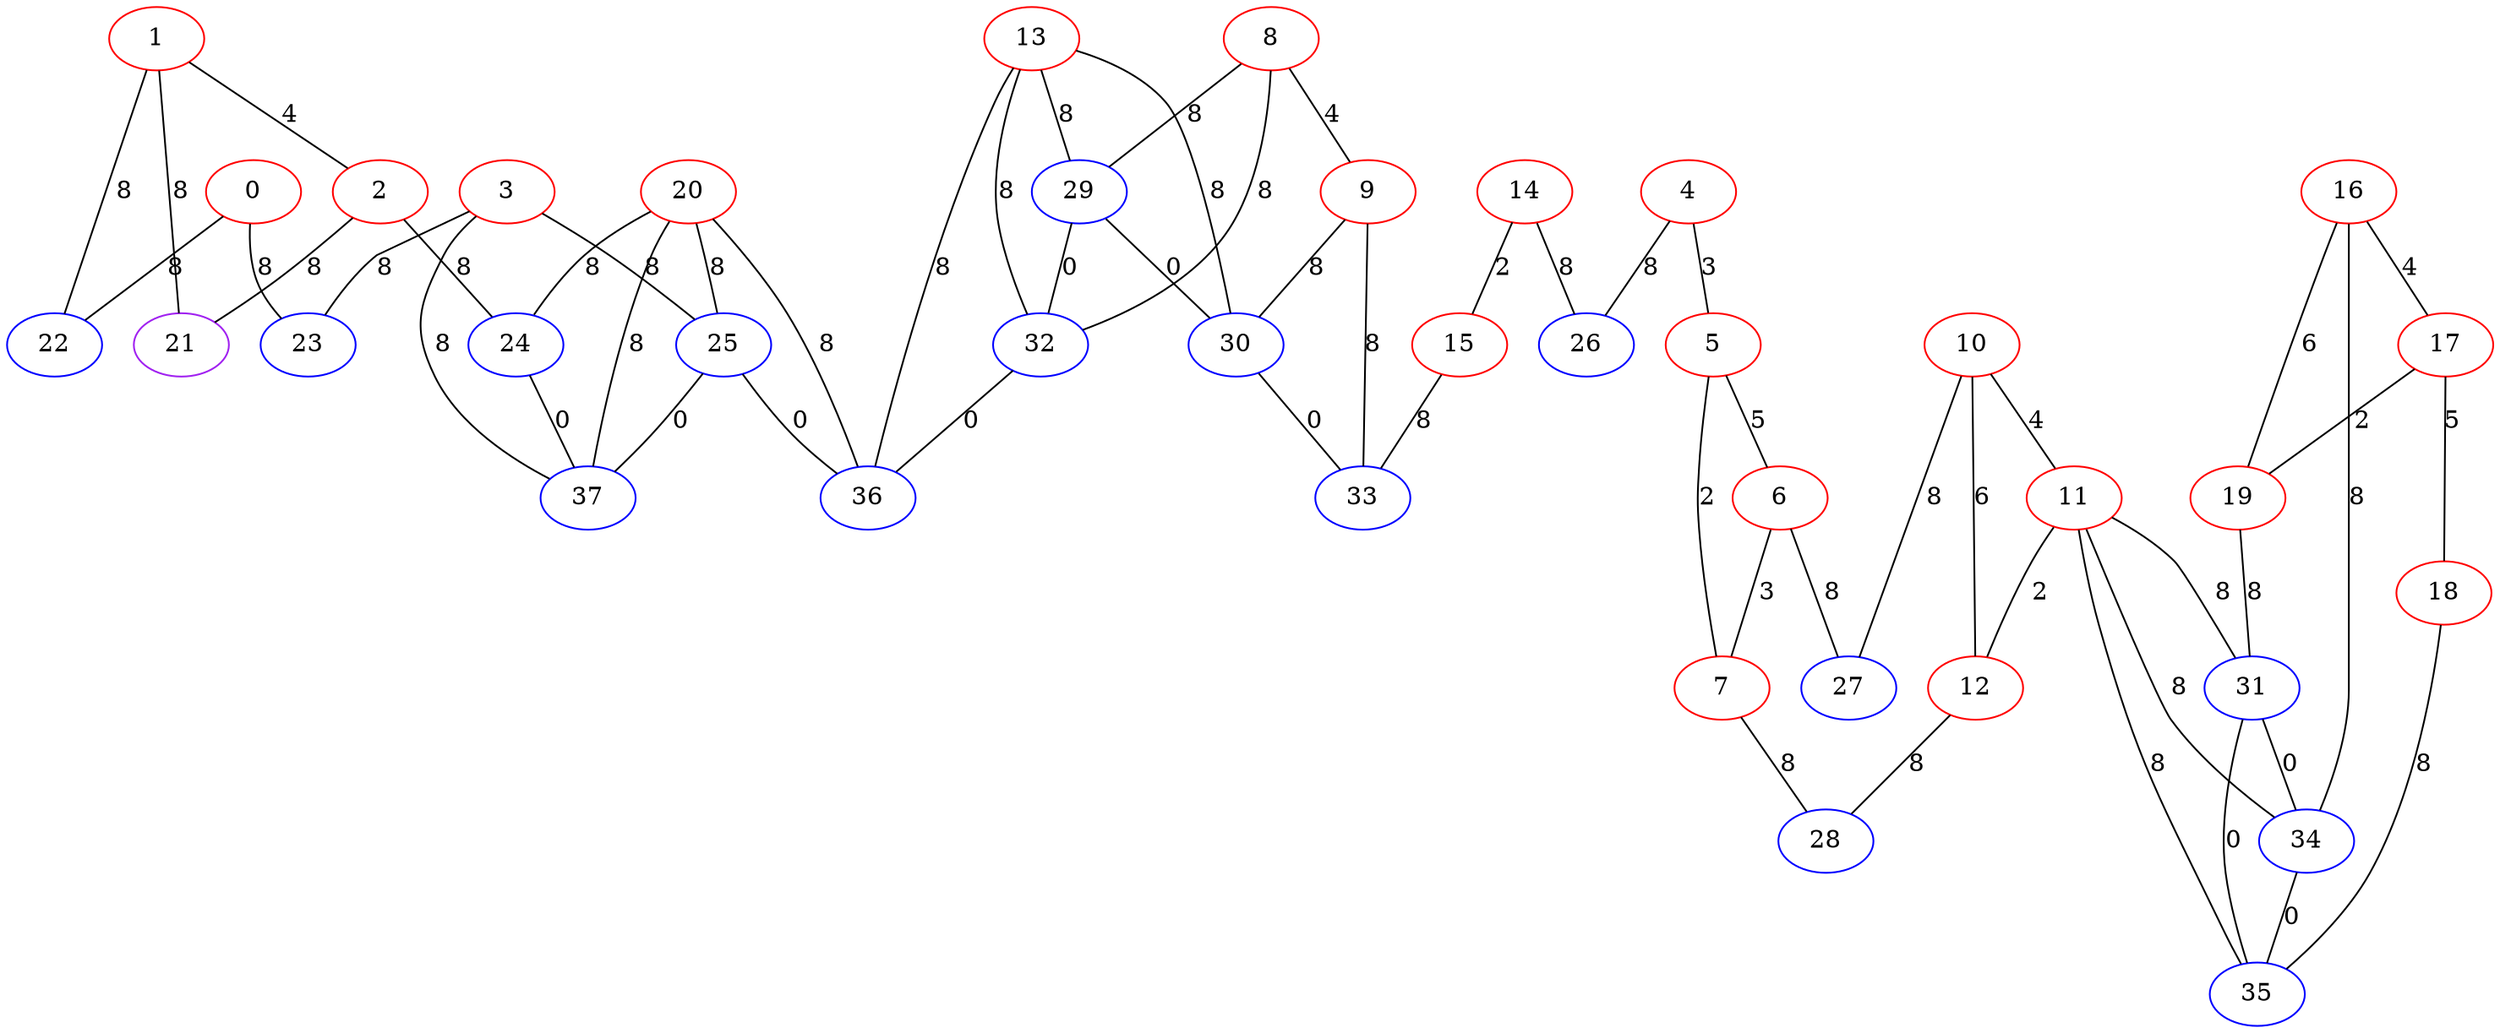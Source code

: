 graph "" {
0 [color=red, weight=1];
1 [color=red, weight=1];
2 [color=red, weight=1];
3 [color=red, weight=1];
4 [color=red, weight=1];
5 [color=red, weight=1];
6 [color=red, weight=1];
7 [color=red, weight=1];
8 [color=red, weight=1];
9 [color=red, weight=1];
10 [color=red, weight=1];
11 [color=red, weight=1];
12 [color=red, weight=1];
13 [color=red, weight=1];
14 [color=red, weight=1];
15 [color=red, weight=1];
16 [color=red, weight=1];
17 [color=red, weight=1];
18 [color=red, weight=1];
19 [color=red, weight=1];
20 [color=red, weight=1];
21 [color=purple, weight=4];
22 [color=blue, weight=3];
23 [color=blue, weight=3];
24 [color=blue, weight=3];
25 [color=blue, weight=3];
26 [color=blue, weight=3];
27 [color=blue, weight=3];
28 [color=blue, weight=3];
29 [color=blue, weight=3];
30 [color=blue, weight=3];
31 [color=blue, weight=3];
32 [color=blue, weight=3];
33 [color=blue, weight=3];
34 [color=blue, weight=3];
35 [color=blue, weight=3];
36 [color=blue, weight=3];
37 [color=blue, weight=3];
0 -- 22  [key=0, label=8];
0 -- 23  [key=0, label=8];
1 -- 2  [key=0, label=4];
1 -- 21  [key=0, label=8];
1 -- 22  [key=0, label=8];
2 -- 24  [key=0, label=8];
2 -- 21  [key=0, label=8];
3 -- 25  [key=0, label=8];
3 -- 37  [key=0, label=8];
3 -- 23  [key=0, label=8];
4 -- 26  [key=0, label=8];
4 -- 5  [key=0, label=3];
5 -- 6  [key=0, label=5];
5 -- 7  [key=0, label=2];
6 -- 27  [key=0, label=8];
6 -- 7  [key=0, label=3];
7 -- 28  [key=0, label=8];
8 -- 32  [key=0, label=8];
8 -- 9  [key=0, label=4];
8 -- 29  [key=0, label=8];
9 -- 33  [key=0, label=8];
9 -- 30  [key=0, label=8];
10 -- 27  [key=0, label=8];
10 -- 11  [key=0, label=4];
10 -- 12  [key=0, label=6];
11 -- 35  [key=0, label=8];
11 -- 12  [key=0, label=2];
11 -- 34  [key=0, label=8];
11 -- 31  [key=0, label=8];
12 -- 28  [key=0, label=8];
13 -- 32  [key=0, label=8];
13 -- 36  [key=0, label=8];
13 -- 29  [key=0, label=8];
13 -- 30  [key=0, label=8];
14 -- 26  [key=0, label=8];
14 -- 15  [key=0, label=2];
15 -- 33  [key=0, label=8];
16 -- 17  [key=0, label=4];
16 -- 34  [key=0, label=8];
16 -- 19  [key=0, label=6];
17 -- 18  [key=0, label=5];
17 -- 19  [key=0, label=2];
18 -- 35  [key=0, label=8];
19 -- 31  [key=0, label=8];
20 -- 24  [key=0, label=8];
20 -- 25  [key=0, label=8];
20 -- 36  [key=0, label=8];
20 -- 37  [key=0, label=8];
24 -- 37  [key=0, label=0];
25 -- 36  [key=0, label=0];
25 -- 37  [key=0, label=0];
29 -- 32  [key=0, label=0];
29 -- 30  [key=0, label=0];
30 -- 33  [key=0, label=0];
31 -- 35  [key=0, label=0];
31 -- 34  [key=0, label=0];
32 -- 36  [key=0, label=0];
34 -- 35  [key=0, label=0];
}
